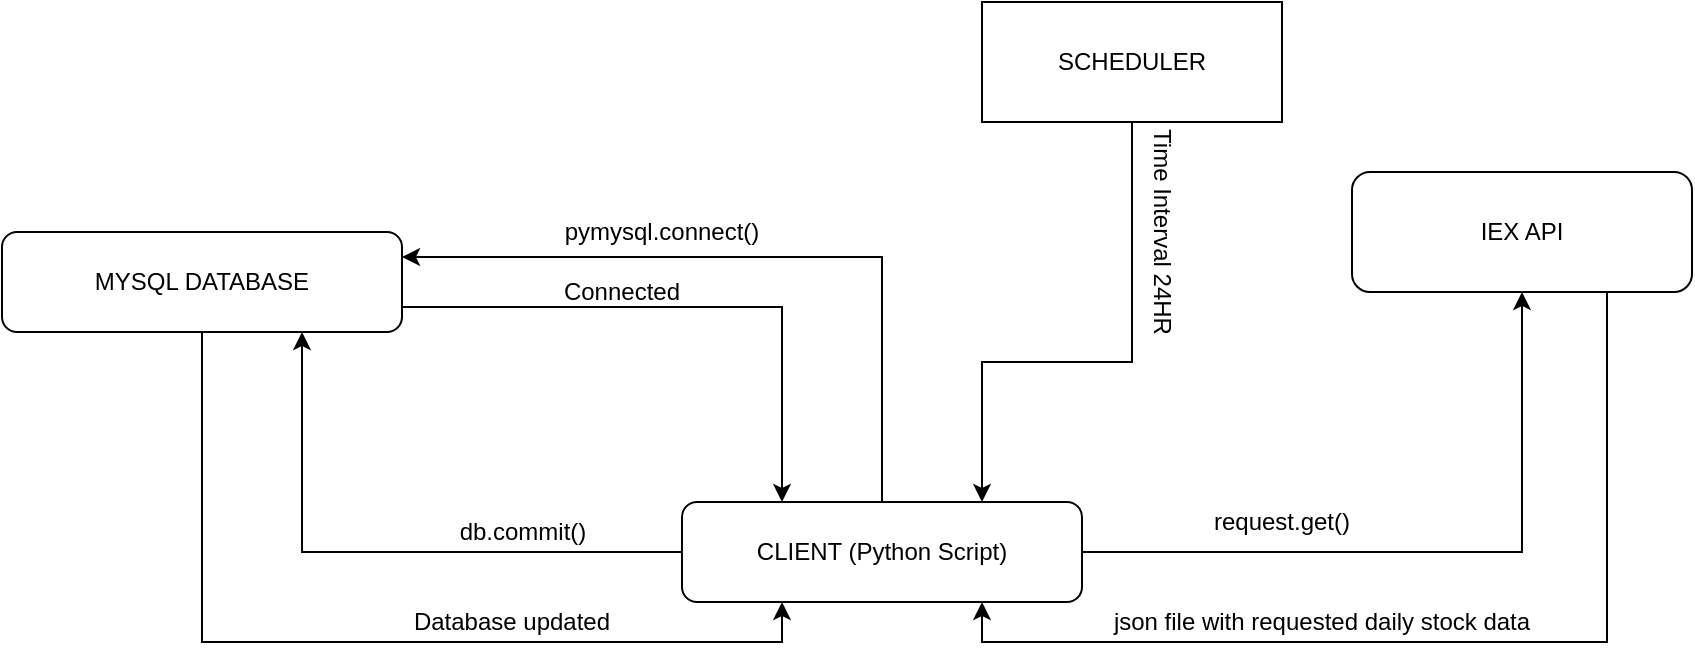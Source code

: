 <mxfile version="12.3.6" type="device" pages="1"><diagram id="BEDgyXL1Q7eb54OusRac" name="Page-1"><mxGraphModel dx="946" dy="574" grid="1" gridSize="10" guides="1" tooltips="1" connect="1" arrows="1" fold="1" page="1" pageScale="1" pageWidth="850" pageHeight="1100" math="0" shadow="0"><root><mxCell id="0"/><mxCell id="1" parent="0"/><mxCell id="q0hAImzF452-w5SBluen-1" style="edgeStyle=orthogonalEdgeStyle;rounded=0;orthogonalLoop=1;jettySize=auto;html=1;entryX=0.5;entryY=1;entryDx=0;entryDy=0;" edge="1" parent="1" source="q0hAImzF452-w5SBluen-4" target="q0hAImzF452-w5SBluen-11"><mxGeometry relative="1" as="geometry"><mxPoint x="950" y="200" as="targetPoint"/></mxGeometry></mxCell><mxCell id="q0hAImzF452-w5SBluen-2" value="" style="edgeStyle=orthogonalEdgeStyle;rounded=0;orthogonalLoop=1;jettySize=auto;html=1;entryX=0.75;entryY=1;entryDx=0;entryDy=0;" edge="1" parent="1" source="q0hAImzF452-w5SBluen-4" target="q0hAImzF452-w5SBluen-7"><mxGeometry relative="1" as="geometry"><mxPoint x="680" y="410" as="targetPoint"/></mxGeometry></mxCell><mxCell id="q0hAImzF452-w5SBluen-3" style="edgeStyle=orthogonalEdgeStyle;rounded=0;orthogonalLoop=1;jettySize=auto;html=1;exitX=0.5;exitY=0;exitDx=0;exitDy=0;entryX=1;entryY=0.25;entryDx=0;entryDy=0;" edge="1" parent="1" source="q0hAImzF452-w5SBluen-4" target="q0hAImzF452-w5SBluen-7"><mxGeometry relative="1" as="geometry"/></mxCell><mxCell id="q0hAImzF452-w5SBluen-4" value="CLIENT (Python Script)" style="rounded=1;whiteSpace=wrap;html=1;" vertex="1" parent="1"><mxGeometry x="620" y="390" width="200" height="50" as="geometry"/></mxCell><mxCell id="q0hAImzF452-w5SBluen-5" style="edgeStyle=orthogonalEdgeStyle;rounded=0;orthogonalLoop=1;jettySize=auto;html=1;exitX=1;exitY=0.75;exitDx=0;exitDy=0;entryX=0.25;entryY=0;entryDx=0;entryDy=0;" edge="1" parent="1" source="q0hAImzF452-w5SBluen-7" target="q0hAImzF452-w5SBluen-4"><mxGeometry relative="1" as="geometry"><Array as="points"><mxPoint x="670" y="293"/></Array></mxGeometry></mxCell><mxCell id="q0hAImzF452-w5SBluen-6" style="edgeStyle=orthogonalEdgeStyle;rounded=0;orthogonalLoop=1;jettySize=auto;html=1;exitX=0.5;exitY=1;exitDx=0;exitDy=0;entryX=0.25;entryY=1;entryDx=0;entryDy=0;" edge="1" parent="1" source="q0hAImzF452-w5SBluen-7" target="q0hAImzF452-w5SBluen-4"><mxGeometry relative="1" as="geometry"/></mxCell><mxCell id="q0hAImzF452-w5SBluen-7" value="MYSQL DATABASE" style="rounded=1;whiteSpace=wrap;html=1;" vertex="1" parent="1"><mxGeometry x="280" y="255" width="200" height="50" as="geometry"/></mxCell><mxCell id="q0hAImzF452-w5SBluen-8" value="request.get()" style="text;html=1;strokeColor=none;fillColor=none;align=center;verticalAlign=middle;whiteSpace=wrap;rounded=0;" vertex="1" parent="1"><mxGeometry x="870" y="390" width="100" height="20" as="geometry"/></mxCell><mxCell id="q0hAImzF452-w5SBluen-9" value="pymysql.connect()" style="text;html=1;strokeColor=none;fillColor=none;align=center;verticalAlign=middle;whiteSpace=wrap;rounded=0;" vertex="1" parent="1"><mxGeometry x="550" y="245" width="120" height="20" as="geometry"/></mxCell><mxCell id="q0hAImzF452-w5SBluen-10" style="edgeStyle=orthogonalEdgeStyle;rounded=0;orthogonalLoop=1;jettySize=auto;html=1;exitX=0.75;exitY=1;exitDx=0;exitDy=0;entryX=0.75;entryY=1;entryDx=0;entryDy=0;" edge="1" parent="1" source="q0hAImzF452-w5SBluen-11" target="q0hAImzF452-w5SBluen-4"><mxGeometry relative="1" as="geometry"/></mxCell><mxCell id="q0hAImzF452-w5SBluen-11" value="IEX API" style="rounded=1;whiteSpace=wrap;html=1;" vertex="1" parent="1"><mxGeometry x="955" y="225" width="170" height="60" as="geometry"/></mxCell><mxCell id="q0hAImzF452-w5SBluen-12" value="Connected" style="text;html=1;strokeColor=none;fillColor=none;align=center;verticalAlign=middle;whiteSpace=wrap;rounded=0;" vertex="1" parent="1"><mxGeometry x="555" y="275" width="70" height="20" as="geometry"/></mxCell><mxCell id="q0hAImzF452-w5SBluen-13" value="json file with requested daily stock data" style="text;html=1;strokeColor=none;fillColor=none;align=center;verticalAlign=middle;whiteSpace=wrap;rounded=0;" vertex="1" parent="1"><mxGeometry x="830" y="440" width="220" height="20" as="geometry"/></mxCell><mxCell id="q0hAImzF452-w5SBluen-14" value="db.commit()" style="text;html=1;align=center;verticalAlign=middle;resizable=0;points=[];;autosize=1;" vertex="1" parent="1"><mxGeometry x="500" y="395" width="80" height="20" as="geometry"/></mxCell><mxCell id="q0hAImzF452-w5SBluen-15" value="Database updated" style="text;html=1;strokeColor=none;fillColor=none;align=center;verticalAlign=middle;whiteSpace=wrap;rounded=0;" vertex="1" parent="1"><mxGeometry x="480" y="440" width="110" height="20" as="geometry"/></mxCell><mxCell id="q0hAImzF452-w5SBluen-17" style="edgeStyle=orthogonalEdgeStyle;rounded=0;orthogonalLoop=1;jettySize=auto;html=1;exitX=0.5;exitY=1;exitDx=0;exitDy=0;entryX=0.75;entryY=0;entryDx=0;entryDy=0;" edge="1" parent="1" source="q0hAImzF452-w5SBluen-16" target="q0hAImzF452-w5SBluen-4"><mxGeometry relative="1" as="geometry"><Array as="points"><mxPoint x="845" y="320"/><mxPoint x="770" y="320"/></Array></mxGeometry></mxCell><mxCell id="q0hAImzF452-w5SBluen-16" value="SCHEDULER" style="rounded=0;whiteSpace=wrap;html=1;" vertex="1" parent="1"><mxGeometry x="770" y="140" width="150" height="60" as="geometry"/></mxCell><mxCell id="q0hAImzF452-w5SBluen-19" value="Time Interval 24HR" style="text;html=1;strokeColor=none;fillColor=none;align=center;verticalAlign=middle;whiteSpace=wrap;rounded=0;rotation=90;" vertex="1" parent="1"><mxGeometry x="780" y="245" width="160" height="20" as="geometry"/></mxCell></root></mxGraphModel></diagram></mxfile>